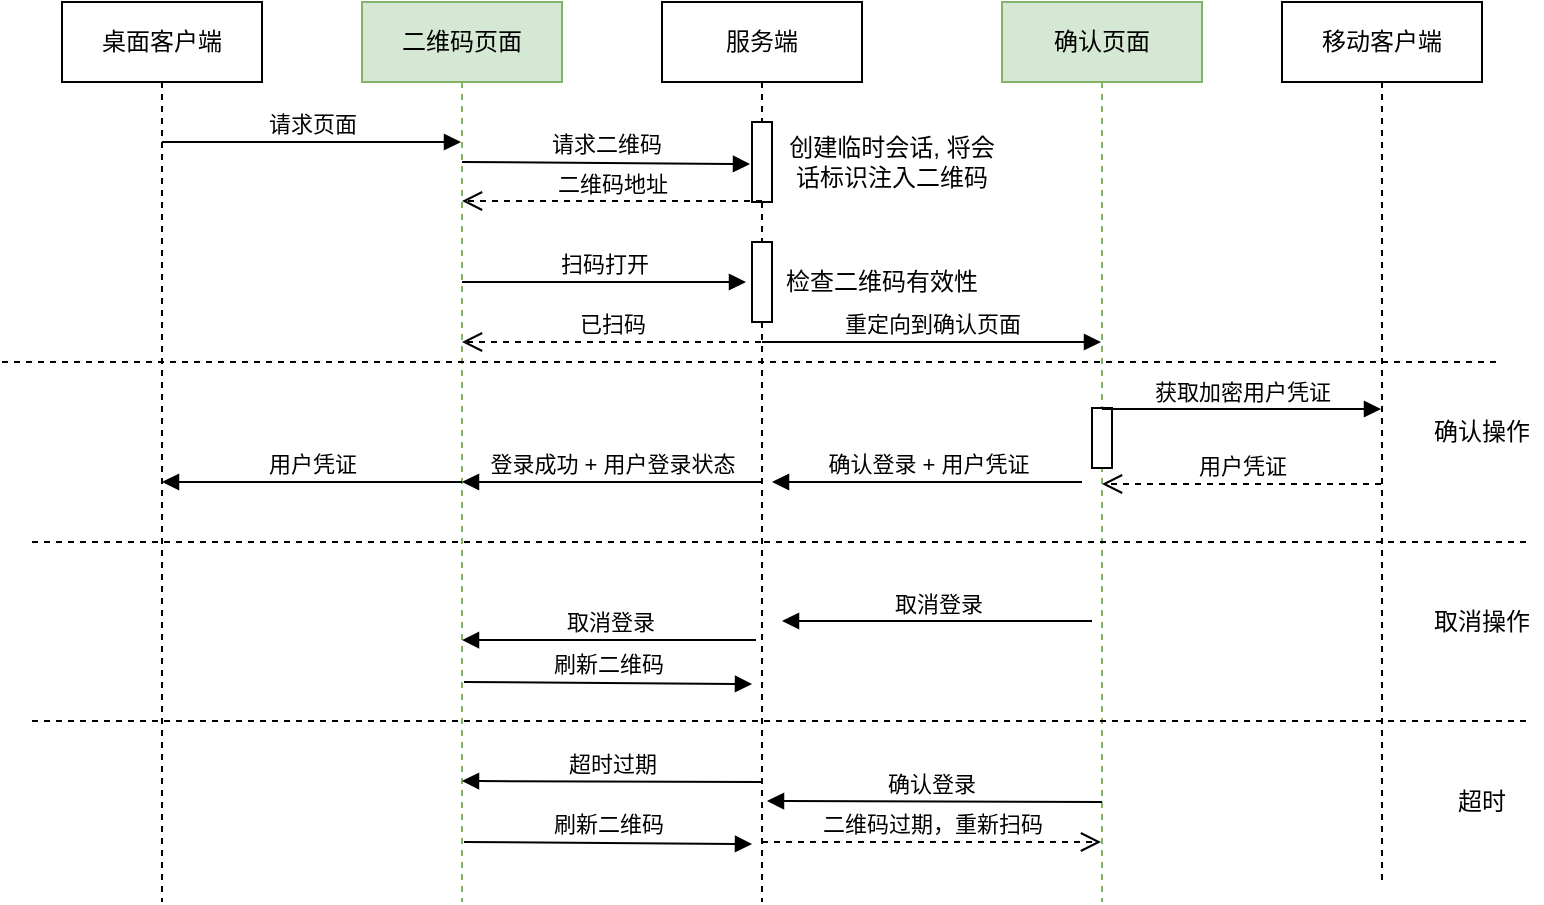 <mxfile version="11.1.1" type="device"><diagram id="iHLPw60xQSh3LXOm56Ba" name="qrcode-scan"><mxGraphModel dx="1636" dy="582" grid="1" gridSize="10" guides="1" tooltips="1" connect="1" arrows="1" fold="1" page="1" pageScale="1" pageWidth="850" pageHeight="1100" math="0" shadow="0"><root><mxCell id="0"/><mxCell id="1" parent="0"/><mxCell id="yTqYHfDtaHPbZtiam_et-1" value="二维码页面" style="shape=umlLifeline;perimeter=lifelinePerimeter;whiteSpace=wrap;html=1;container=1;collapsible=0;recursiveResize=0;outlineConnect=0;fillColor=#d5e8d4;strokeColor=#82b366;" vertex="1" parent="1"><mxGeometry x="100" y="140" width="100" height="450" as="geometry"/></mxCell><mxCell id="yTqYHfDtaHPbZtiam_et-7" value="&lt;br&gt;请求二维码" style="html=1;verticalAlign=bottom;startArrow=none;startFill=0;endArrow=block;startSize=8;entryX=-0.1;entryY=0.525;entryDx=0;entryDy=0;entryPerimeter=0;" edge="1" parent="yTqYHfDtaHPbZtiam_et-1" target="yTqYHfDtaHPbZtiam_et-8"><mxGeometry width="60" relative="1" as="geometry"><mxPoint x="50" y="80" as="sourcePoint"/><mxPoint x="110" y="80" as="targetPoint"/></mxGeometry></mxCell><mxCell id="yTqYHfDtaHPbZtiam_et-14" value="扫码打开" style="html=1;verticalAlign=bottom;startArrow=none;startFill=0;endArrow=block;startSize=8;entryX=-0.3;entryY=0.5;entryDx=0;entryDy=0;entryPerimeter=0;" edge="1" parent="yTqYHfDtaHPbZtiam_et-1" target="yTqYHfDtaHPbZtiam_et-15"><mxGeometry width="60" relative="1" as="geometry"><mxPoint x="50" y="140" as="sourcePoint"/><mxPoint x="110" y="140" as="targetPoint"/></mxGeometry></mxCell><mxCell id="yTqYHfDtaHPbZtiam_et-2" value="服务端" style="shape=umlLifeline;perimeter=lifelinePerimeter;whiteSpace=wrap;html=1;container=1;collapsible=0;recursiveResize=0;outlineConnect=0;" vertex="1" parent="1"><mxGeometry x="250" y="140" width="100" height="450" as="geometry"/></mxCell><mxCell id="yTqYHfDtaHPbZtiam_et-8" value="" style="html=1;points=[];perimeter=orthogonalPerimeter;" vertex="1" parent="yTqYHfDtaHPbZtiam_et-2"><mxGeometry x="45" y="60" width="10" height="40" as="geometry"/></mxCell><mxCell id="yTqYHfDtaHPbZtiam_et-15" value="" style="html=1;points=[];perimeter=orthogonalPerimeter;" vertex="1" parent="yTqYHfDtaHPbZtiam_et-2"><mxGeometry x="45" y="120" width="10" height="40" as="geometry"/></mxCell><mxCell id="yTqYHfDtaHPbZtiam_et-3" value="确认页面" style="shape=umlLifeline;perimeter=lifelinePerimeter;whiteSpace=wrap;html=1;container=1;collapsible=0;recursiveResize=0;outlineConnect=0;fillColor=#d5e8d4;strokeColor=#82b366;" vertex="1" parent="1"><mxGeometry x="420" y="140" width="100" height="450" as="geometry"/></mxCell><mxCell id="yTqYHfDtaHPbZtiam_et-21" value="" style="html=1;points=[];perimeter=orthogonalPerimeter;" vertex="1" parent="yTqYHfDtaHPbZtiam_et-3"><mxGeometry x="45" y="203" width="10" height="30" as="geometry"/></mxCell><mxCell id="yTqYHfDtaHPbZtiam_et-24" value="用户凭证" style="html=1;verticalAlign=bottom;endArrow=open;dashed=1;endSize=8;" edge="1" parent="yTqYHfDtaHPbZtiam_et-3"><mxGeometry relative="1" as="geometry"><mxPoint x="189.5" y="241" as="sourcePoint"/><mxPoint x="50" y="241" as="targetPoint"/><Array as="points"><mxPoint x="100" y="241"/></Array></mxGeometry></mxCell><mxCell id="yTqYHfDtaHPbZtiam_et-4" value="移动客户端" style="shape=umlLifeline;perimeter=lifelinePerimeter;whiteSpace=wrap;html=1;container=1;collapsible=0;recursiveResize=0;outlineConnect=0;" vertex="1" parent="1"><mxGeometry x="560" y="140" width="100" height="440" as="geometry"/></mxCell><mxCell id="yTqYHfDtaHPbZtiam_et-5" value="桌面客户端" style="shape=umlLifeline;perimeter=lifelinePerimeter;whiteSpace=wrap;html=1;container=1;collapsible=0;recursiveResize=0;outlineConnect=0;" vertex="1" parent="1"><mxGeometry x="-50" y="140" width="100" height="450" as="geometry"/></mxCell><mxCell id="yTqYHfDtaHPbZtiam_et-6" value="请求页面" style="html=1;verticalAlign=bottom;startArrow=none;startFill=0;endArrow=block;startSize=8;" edge="1" parent="yTqYHfDtaHPbZtiam_et-5" target="yTqYHfDtaHPbZtiam_et-1"><mxGeometry width="60" relative="1" as="geometry"><mxPoint x="50" y="70" as="sourcePoint"/><mxPoint x="110" y="70" as="targetPoint"/></mxGeometry></mxCell><mxCell id="yTqYHfDtaHPbZtiam_et-11" value="创建临时会话, 将会话标识注入二维码" style="text;html=1;strokeColor=none;fillColor=none;align=center;verticalAlign=middle;whiteSpace=wrap;rounded=0;" vertex="1" parent="1"><mxGeometry x="310" y="210" width="110" height="20" as="geometry"/></mxCell><mxCell id="yTqYHfDtaHPbZtiam_et-16" value="检查二维码有效性" style="text;html=1;strokeColor=none;fillColor=none;align=center;verticalAlign=middle;whiteSpace=wrap;rounded=0;" vertex="1" parent="1"><mxGeometry x="310" y="270" width="100" height="20" as="geometry"/></mxCell><mxCell id="yTqYHfDtaHPbZtiam_et-17" value="已扫码" style="html=1;verticalAlign=bottom;endArrow=open;dashed=1;endSize=8;" edge="1" parent="1" source="yTqYHfDtaHPbZtiam_et-2" target="yTqYHfDtaHPbZtiam_et-1"><mxGeometry relative="1" as="geometry"><mxPoint x="260" y="330" as="sourcePoint"/><mxPoint x="180" y="330" as="targetPoint"/><Array as="points"><mxPoint x="200" y="310"/></Array></mxGeometry></mxCell><mxCell id="yTqYHfDtaHPbZtiam_et-18" value="重定向到确认页面" style="html=1;verticalAlign=bottom;startArrow=none;startFill=0;endArrow=block;startSize=8;" edge="1" parent="1" target="yTqYHfDtaHPbZtiam_et-3"><mxGeometry width="60" relative="1" as="geometry"><mxPoint x="300" y="310" as="sourcePoint"/><mxPoint x="442" y="310" as="targetPoint"/></mxGeometry></mxCell><mxCell id="yTqYHfDtaHPbZtiam_et-22" value="确认操作" style="text;html=1;strokeColor=none;fillColor=none;align=center;verticalAlign=middle;whiteSpace=wrap;rounded=0;" vertex="1" parent="1"><mxGeometry x="630" y="345" width="60" height="20" as="geometry"/></mxCell><mxCell id="yTqYHfDtaHPbZtiam_et-23" value="获取加密用户凭证" style="html=1;verticalAlign=bottom;startArrow=none;startFill=0;endArrow=block;startSize=8;" edge="1" parent="1"><mxGeometry width="60" relative="1" as="geometry"><mxPoint x="470" y="343.5" as="sourcePoint"/><mxPoint x="609.5" y="343.5" as="targetPoint"/></mxGeometry></mxCell><mxCell id="yTqYHfDtaHPbZtiam_et-25" value="确认登录 + 用户凭证" style="html=1;verticalAlign=bottom;endArrow=block;" edge="1" parent="1"><mxGeometry width="80" relative="1" as="geometry"><mxPoint x="460" y="380" as="sourcePoint"/><mxPoint x="305" y="380" as="targetPoint"/></mxGeometry></mxCell><mxCell id="yTqYHfDtaHPbZtiam_et-26" value="登录成功 + 用户登录状态" style="html=1;verticalAlign=bottom;endArrow=block;" edge="1" parent="1"><mxGeometry width="80" relative="1" as="geometry"><mxPoint x="300" y="380" as="sourcePoint"/><mxPoint x="150" y="380" as="targetPoint"/></mxGeometry></mxCell><mxCell id="yTqYHfDtaHPbZtiam_et-27" value="用户凭证" style="html=1;verticalAlign=bottom;endArrow=block;" edge="1" parent="1"><mxGeometry width="80" relative="1" as="geometry"><mxPoint x="150" y="380" as="sourcePoint"/><mxPoint y="380" as="targetPoint"/></mxGeometry></mxCell><mxCell id="yTqYHfDtaHPbZtiam_et-28" value="" style="endArrow=none;dashed=1;html=1;" edge="1" parent="1"><mxGeometry width="50" height="50" relative="1" as="geometry"><mxPoint x="-80" y="320" as="sourcePoint"/><mxPoint x="670" y="320" as="targetPoint"/></mxGeometry></mxCell><mxCell id="yTqYHfDtaHPbZtiam_et-29" value="" style="endArrow=none;dashed=1;html=1;" edge="1" parent="1"><mxGeometry width="50" height="50" relative="1" as="geometry"><mxPoint x="-65" y="410" as="sourcePoint"/><mxPoint x="685" y="410" as="targetPoint"/></mxGeometry></mxCell><mxCell id="yTqYHfDtaHPbZtiam_et-30" value="取消操作" style="text;html=1;strokeColor=none;fillColor=none;align=center;verticalAlign=middle;whiteSpace=wrap;rounded=0;" vertex="1" parent="1"><mxGeometry x="630" y="440" width="60" height="20" as="geometry"/></mxCell><mxCell id="yTqYHfDtaHPbZtiam_et-31" value="取消登录" style="html=1;verticalAlign=bottom;endArrow=block;" edge="1" parent="1"><mxGeometry width="80" relative="1" as="geometry"><mxPoint x="465" y="449.5" as="sourcePoint"/><mxPoint x="310" y="449.5" as="targetPoint"/></mxGeometry></mxCell><mxCell id="yTqYHfDtaHPbZtiam_et-32" value="超时过期" style="html=1;verticalAlign=bottom;endArrow=block;" edge="1" parent="1"><mxGeometry width="80" relative="1" as="geometry"><mxPoint x="300" y="530" as="sourcePoint"/><mxPoint x="150" y="529.5" as="targetPoint"/></mxGeometry></mxCell><mxCell id="yTqYHfDtaHPbZtiam_et-35" value="刷新二维码" style="html=1;verticalAlign=bottom;startArrow=none;startFill=0;endArrow=block;startSize=8;entryX=-0.1;entryY=0.525;entryDx=0;entryDy=0;entryPerimeter=0;" edge="1" parent="1"><mxGeometry width="60" relative="1" as="geometry"><mxPoint x="151" y="480" as="sourcePoint"/><mxPoint x="295" y="481" as="targetPoint"/></mxGeometry></mxCell><mxCell id="yTqYHfDtaHPbZtiam_et-36" value="" style="endArrow=none;dashed=1;html=1;" edge="1" parent="1"><mxGeometry width="50" height="50" relative="1" as="geometry"><mxPoint x="-65" y="499.5" as="sourcePoint"/><mxPoint x="685" y="499.5" as="targetPoint"/></mxGeometry></mxCell><mxCell id="yTqYHfDtaHPbZtiam_et-37" value="超时" style="text;html=1;strokeColor=none;fillColor=none;align=center;verticalAlign=middle;whiteSpace=wrap;rounded=0;" vertex="1" parent="1"><mxGeometry x="630" y="530" width="60" height="20" as="geometry"/></mxCell><mxCell id="yTqYHfDtaHPbZtiam_et-38" value="取消登录" style="html=1;verticalAlign=bottom;endArrow=block;exitX=0.47;exitY=0.709;exitDx=0;exitDy=0;exitPerimeter=0;" edge="1" parent="1" source="yTqYHfDtaHPbZtiam_et-2" target="yTqYHfDtaHPbZtiam_et-1"><mxGeometry width="80" relative="1" as="geometry"><mxPoint x="290" y="460" as="sourcePoint"/><mxPoint x="160" y="459.5" as="targetPoint"/></mxGeometry></mxCell><mxCell id="yTqYHfDtaHPbZtiam_et-39" value="刷新二维码" style="html=1;verticalAlign=bottom;startArrow=none;startFill=0;endArrow=block;startSize=8;entryX=-0.1;entryY=0.525;entryDx=0;entryDy=0;entryPerimeter=0;" edge="1" parent="1"><mxGeometry width="60" relative="1" as="geometry"><mxPoint x="151" y="560" as="sourcePoint"/><mxPoint x="295" y="561" as="targetPoint"/></mxGeometry></mxCell><mxCell id="yTqYHfDtaHPbZtiam_et-40" value="确认登录&amp;nbsp;" style="html=1;verticalAlign=bottom;endArrow=block;" edge="1" parent="1"><mxGeometry width="80" relative="1" as="geometry"><mxPoint x="470" y="540" as="sourcePoint"/><mxPoint x="302.5" y="539.5" as="targetPoint"/></mxGeometry></mxCell><mxCell id="yTqYHfDtaHPbZtiam_et-41" value="二维码过期，重新扫码" style="html=1;verticalAlign=bottom;endArrow=open;dashed=1;endSize=8;" edge="1" parent="1" target="yTqYHfDtaHPbZtiam_et-3"><mxGeometry relative="1" as="geometry"><mxPoint x="300" y="560" as="sourcePoint"/><mxPoint x="390" y="560" as="targetPoint"/></mxGeometry></mxCell><mxCell id="0hnwmJ8PY_Hz8eBbo5FX-1" value="二维码地址" style="html=1;verticalAlign=bottom;endArrow=open;dashed=1;endSize=8;" edge="1" parent="1"><mxGeometry relative="1" as="geometry"><mxPoint x="300" y="239.5" as="sourcePoint"/><mxPoint x="150" y="239.5" as="targetPoint"/><Array as="points"><mxPoint x="200.5" y="239.5"/></Array></mxGeometry></mxCell></root></mxGraphModel></diagram><diagram id="fvJt80INtjDYdOkLkdNn" name="state"><mxGraphModel dx="786" dy="582" grid="1" gridSize="10" guides="1" tooltips="1" connect="1" arrows="1" fold="1" page="1" pageScale="1" pageWidth="850" pageHeight="1100" math="0" shadow="0"><root><mxCell id="tqwIicGOdpZKQmTei-IV-0"/><mxCell id="tqwIicGOdpZKQmTei-IV-1" parent="tqwIicGOdpZKQmTei-IV-0"/><mxCell id="tqwIicGOdpZKQmTei-IV-4" value="用户扫码" style="rounded=0;orthogonalLoop=1;jettySize=auto;html=1;exitX=0;exitY=1;exitDx=0;exitDy=0;startArrow=none;startFill=0;" edge="1" parent="tqwIicGOdpZKQmTei-IV-1" source="tqwIicGOdpZKQmTei-IV-2" target="tqwIicGOdpZKQmTei-IV-3"><mxGeometry relative="1" as="geometry"/></mxCell><mxCell id="tqwIicGOdpZKQmTei-IV-10" style="edgeStyle=none;rounded=0;orthogonalLoop=1;jettySize=auto;html=1;exitX=1;exitY=0.5;exitDx=0;exitDy=0;entryX=0;entryY=0.5;entryDx=0;entryDy=0;startArrow=none;startFill=0;" edge="1" parent="tqwIicGOdpZKQmTei-IV-1" source="tqwIicGOdpZKQmTei-IV-2" target="tqwIicGOdpZKQmTei-IV-9"><mxGeometry relative="1" as="geometry"/></mxCell><mxCell id="tqwIicGOdpZKQmTei-IV-2" value="初始状态" style="ellipse;whiteSpace=wrap;html=1;aspect=fixed;" vertex="1" parent="tqwIicGOdpZKQmTei-IV-1"><mxGeometry x="220" y="170" width="80" height="80" as="geometry"/></mxCell><mxCell id="tqwIicGOdpZKQmTei-IV-6" value="确认登录" style="edgeStyle=none;rounded=0;orthogonalLoop=1;jettySize=auto;html=1;exitX=0.5;exitY=1;exitDx=0;exitDy=0;entryX=0;entryY=0;entryDx=0;entryDy=0;startArrow=none;startFill=0;" edge="1" parent="tqwIicGOdpZKQmTei-IV-1" source="tqwIicGOdpZKQmTei-IV-3" target="tqwIicGOdpZKQmTei-IV-5"><mxGeometry relative="1" as="geometry"/></mxCell><mxCell id="tqwIicGOdpZKQmTei-IV-8" style="edgeStyle=none;rounded=0;orthogonalLoop=1;jettySize=auto;html=1;exitX=1;exitY=0.5;exitDx=0;exitDy=0;startArrow=none;startFill=0;" edge="1" parent="tqwIicGOdpZKQmTei-IV-1" source="tqwIicGOdpZKQmTei-IV-3" target="tqwIicGOdpZKQmTei-IV-7"><mxGeometry relative="1" as="geometry"/></mxCell><mxCell id="tqwIicGOdpZKQmTei-IV-11" style="edgeStyle=none;rounded=0;orthogonalLoop=1;jettySize=auto;html=1;exitX=1;exitY=0;exitDx=0;exitDy=0;entryX=0;entryY=1;entryDx=0;entryDy=0;startArrow=none;startFill=0;" edge="1" parent="tqwIicGOdpZKQmTei-IV-1" source="tqwIicGOdpZKQmTei-IV-3" target="tqwIicGOdpZKQmTei-IV-9"><mxGeometry relative="1" as="geometry"/></mxCell><mxCell id="tqwIicGOdpZKQmTei-IV-3" value="已扫码" style="ellipse;whiteSpace=wrap;html=1;aspect=fixed;" vertex="1" parent="tqwIicGOdpZKQmTei-IV-1"><mxGeometry x="140" y="300" width="80" height="80" as="geometry"/></mxCell><mxCell id="tqwIicGOdpZKQmTei-IV-5" value="登录成功" style="ellipse;whiteSpace=wrap;html=1;aspect=fixed;" vertex="1" parent="tqwIicGOdpZKQmTei-IV-1"><mxGeometry x="240" y="420" width="80" height="80" as="geometry"/></mxCell><mxCell id="tqwIicGOdpZKQmTei-IV-7" value="登录取消" style="ellipse;whiteSpace=wrap;html=1;aspect=fixed;" vertex="1" parent="tqwIicGOdpZKQmTei-IV-1"><mxGeometry x="380" y="320" width="80" height="80" as="geometry"/></mxCell><mxCell id="tqwIicGOdpZKQmTei-IV-9" value="过期" style="ellipse;whiteSpace=wrap;html=1;aspect=fixed;" vertex="1" parent="tqwIicGOdpZKQmTei-IV-1"><mxGeometry x="380" y="210" width="80" height="80" as="geometry"/></mxCell></root></mxGraphModel></diagram></mxfile>